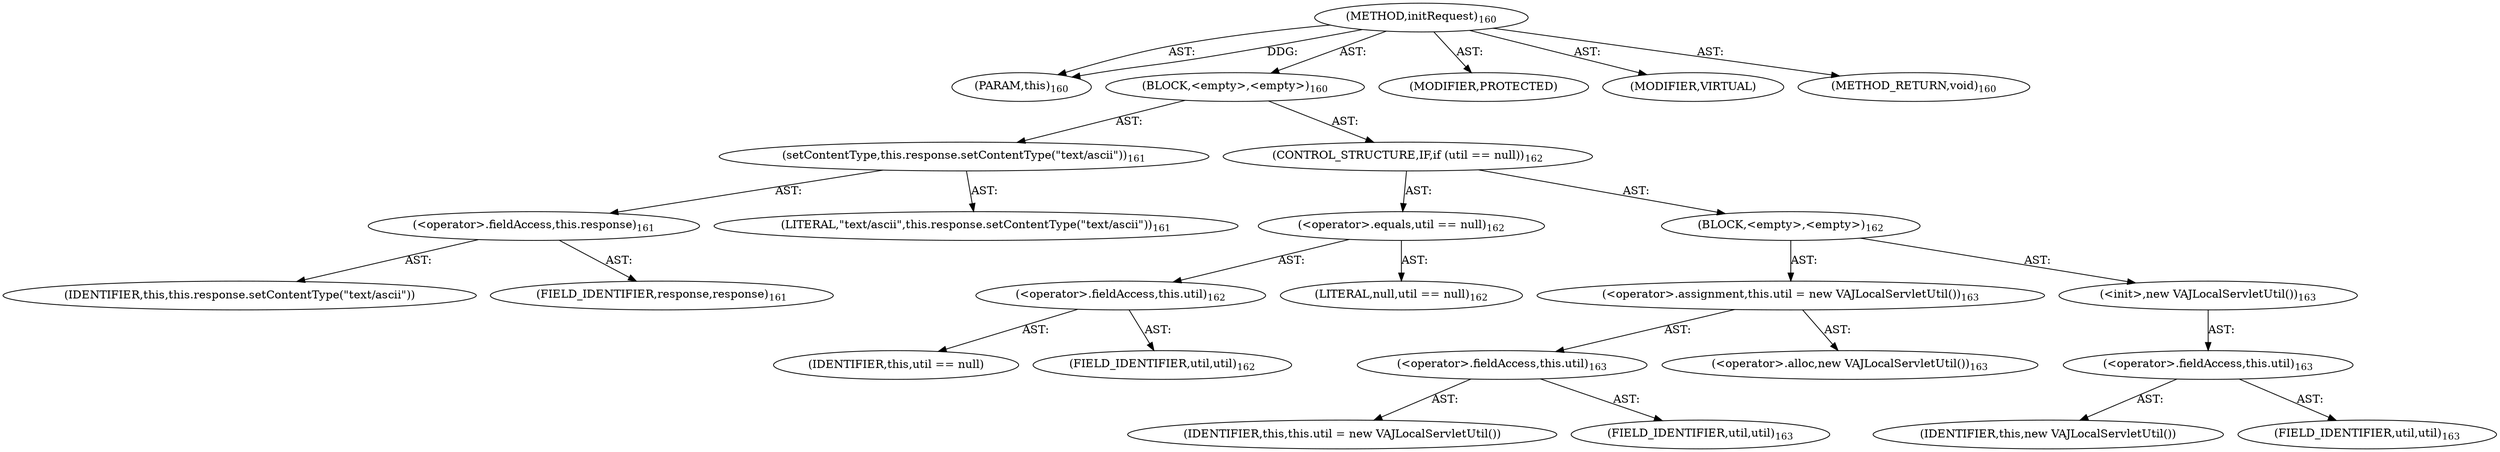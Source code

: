 digraph "initRequest" {  
"111669149700" [label = <(METHOD,initRequest)<SUB>160</SUB>> ]
"115964117003" [label = <(PARAM,this)<SUB>160</SUB>> ]
"25769803795" [label = <(BLOCK,&lt;empty&gt;,&lt;empty&gt;)<SUB>160</SUB>> ]
"30064771133" [label = <(setContentType,this.response.setContentType(&quot;text/ascii&quot;))<SUB>161</SUB>> ]
"30064771134" [label = <(&lt;operator&gt;.fieldAccess,this.response)<SUB>161</SUB>> ]
"68719476788" [label = <(IDENTIFIER,this,this.response.setContentType(&quot;text/ascii&quot;))> ]
"55834574857" [label = <(FIELD_IDENTIFIER,response,response)<SUB>161</SUB>> ]
"90194313228" [label = <(LITERAL,&quot;text/ascii&quot;,this.response.setContentType(&quot;text/ascii&quot;))<SUB>161</SUB>> ]
"47244640269" [label = <(CONTROL_STRUCTURE,IF,if (util == null))<SUB>162</SUB>> ]
"30064771135" [label = <(&lt;operator&gt;.equals,util == null)<SUB>162</SUB>> ]
"30064771136" [label = <(&lt;operator&gt;.fieldAccess,this.util)<SUB>162</SUB>> ]
"68719476789" [label = <(IDENTIFIER,this,util == null)> ]
"55834574858" [label = <(FIELD_IDENTIFIER,util,util)<SUB>162</SUB>> ]
"90194313229" [label = <(LITERAL,null,util == null)<SUB>162</SUB>> ]
"25769803796" [label = <(BLOCK,&lt;empty&gt;,&lt;empty&gt;)<SUB>162</SUB>> ]
"30064771137" [label = <(&lt;operator&gt;.assignment,this.util = new VAJLocalServletUtil())<SUB>163</SUB>> ]
"30064771138" [label = <(&lt;operator&gt;.fieldAccess,this.util)<SUB>163</SUB>> ]
"68719476790" [label = <(IDENTIFIER,this,this.util = new VAJLocalServletUtil())> ]
"55834574859" [label = <(FIELD_IDENTIFIER,util,util)<SUB>163</SUB>> ]
"30064771139" [label = <(&lt;operator&gt;.alloc,new VAJLocalServletUtil())<SUB>163</SUB>> ]
"30064771140" [label = <(&lt;init&gt;,new VAJLocalServletUtil())<SUB>163</SUB>> ]
"30064771141" [label = <(&lt;operator&gt;.fieldAccess,this.util)<SUB>163</SUB>> ]
"68719476791" [label = <(IDENTIFIER,this,new VAJLocalServletUtil())> ]
"55834574860" [label = <(FIELD_IDENTIFIER,util,util)<SUB>163</SUB>> ]
"133143986201" [label = <(MODIFIER,PROTECTED)> ]
"133143986202" [label = <(MODIFIER,VIRTUAL)> ]
"128849018884" [label = <(METHOD_RETURN,void)<SUB>160</SUB>> ]
  "111669149700" -> "115964117003"  [ label = "AST: "] 
  "111669149700" -> "25769803795"  [ label = "AST: "] 
  "111669149700" -> "133143986201"  [ label = "AST: "] 
  "111669149700" -> "133143986202"  [ label = "AST: "] 
  "111669149700" -> "128849018884"  [ label = "AST: "] 
  "25769803795" -> "30064771133"  [ label = "AST: "] 
  "25769803795" -> "47244640269"  [ label = "AST: "] 
  "30064771133" -> "30064771134"  [ label = "AST: "] 
  "30064771133" -> "90194313228"  [ label = "AST: "] 
  "30064771134" -> "68719476788"  [ label = "AST: "] 
  "30064771134" -> "55834574857"  [ label = "AST: "] 
  "47244640269" -> "30064771135"  [ label = "AST: "] 
  "47244640269" -> "25769803796"  [ label = "AST: "] 
  "30064771135" -> "30064771136"  [ label = "AST: "] 
  "30064771135" -> "90194313229"  [ label = "AST: "] 
  "30064771136" -> "68719476789"  [ label = "AST: "] 
  "30064771136" -> "55834574858"  [ label = "AST: "] 
  "25769803796" -> "30064771137"  [ label = "AST: "] 
  "25769803796" -> "30064771140"  [ label = "AST: "] 
  "30064771137" -> "30064771138"  [ label = "AST: "] 
  "30064771137" -> "30064771139"  [ label = "AST: "] 
  "30064771138" -> "68719476790"  [ label = "AST: "] 
  "30064771138" -> "55834574859"  [ label = "AST: "] 
  "30064771140" -> "30064771141"  [ label = "AST: "] 
  "30064771141" -> "68719476791"  [ label = "AST: "] 
  "30064771141" -> "55834574860"  [ label = "AST: "] 
  "111669149700" -> "115964117003"  [ label = "DDG: "] 
}
